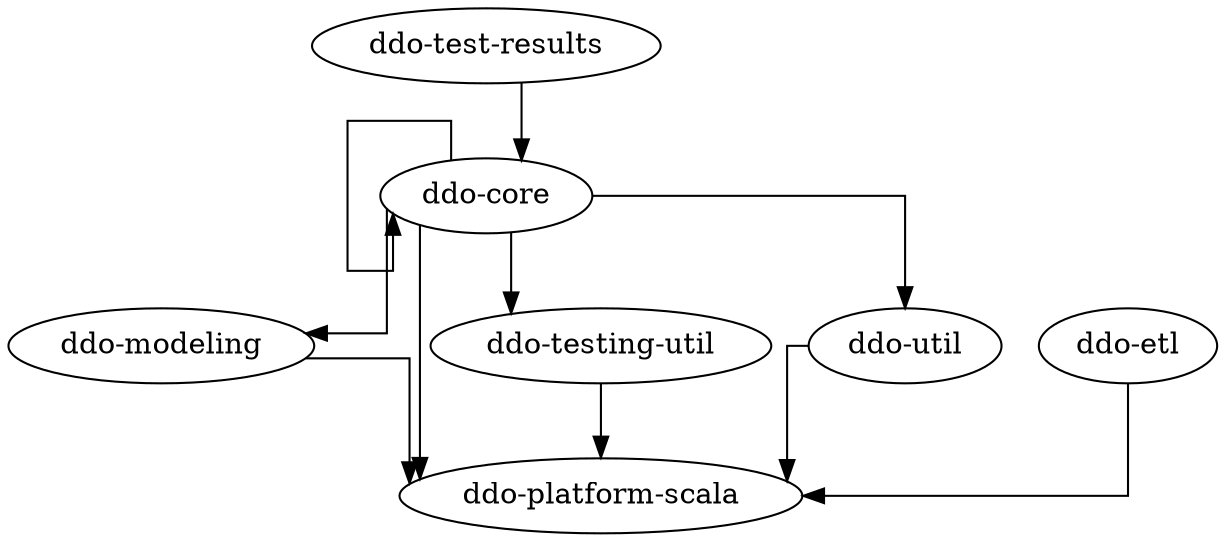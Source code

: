 strict digraph {
splines=ortho
"ddo-modeling" -> "ddo-platform-scala"
"ddo-testing-util" -> "ddo-platform-scala"
"ddo-test-results" -> "ddo-core"
"ddo-core" -> "ddo-platform-scala"
"ddo-core" -> "ddo-util"
"ddo-core" -> "ddo-modeling"
"ddo-core" -> "ddo-core"
"ddo-core" -> "ddo-testing-util"
"ddo-etl" -> "ddo-platform-scala"
"ddo-util" -> "ddo-platform-scala"
}
